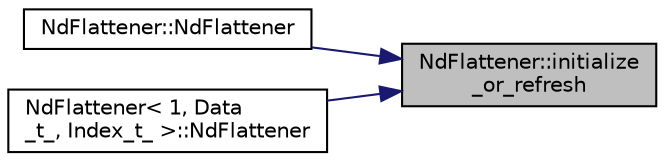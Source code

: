 digraph "NdFlattener::initialize_or_refresh"
{
 // LATEX_PDF_SIZE
  edge [fontname="Helvetica",fontsize="10",labelfontname="Helvetica",labelfontsize="10"];
  node [fontname="Helvetica",fontsize="10",shape=record];
  rankdir="RL";
  Node1 [label="NdFlattener::initialize\l_or_refresh",height=0.2,width=0.4,color="black", fillcolor="grey75", style="filled", fontcolor="black",tooltip="Initialize or refresh the NdFlattener."];
  Node1 -> Node2 [dir="back",color="midnightblue",fontsize="10",style="solid",fontname="Helvetica"];
  Node2 [label="NdFlattener::NdFlattener",height=0.2,width=0.4,color="black", fillcolor="white", style="filled",URL="$classNdFlattener.html#a910a18f5141706d40e64957ed1652ba5",tooltip="Constructor which calls initialize_or_refresh."];
  Node1 -> Node3 [dir="back",color="midnightblue",fontsize="10",style="solid",fontname="Helvetica"];
  Node3 [label="NdFlattener\< 1, Data\l_t_, Index_t_ \>::NdFlattener",height=0.2,width=0.4,color="black", fillcolor="white", style="filled",URL="$classNdFlattener_3_011_00_01Data__t___00_01Index__t___01_4.html#a9df400fffc029b03d912f4860afc89c7",tooltip=" "];
}
